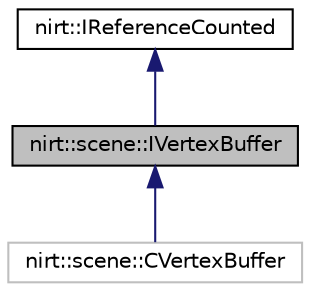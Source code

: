 digraph "nirt::scene::IVertexBuffer"
{
 // LATEX_PDF_SIZE
  edge [fontname="Helvetica",fontsize="10",labelfontname="Helvetica",labelfontsize="10"];
  node [fontname="Helvetica",fontsize="10",shape=record];
  Node1 [label="nirt::scene::IVertexBuffer",height=0.2,width=0.4,color="black", fillcolor="grey75", style="filled", fontcolor="black",tooltip=" "];
  Node2 -> Node1 [dir="back",color="midnightblue",fontsize="10",style="solid",fontname="Helvetica"];
  Node2 [label="nirt::IReferenceCounted",height=0.2,width=0.4,color="black", fillcolor="white", style="filled",URL="$classnirt_1_1IReferenceCounted.html",tooltip="Base class of most objects of the Nirtcpp Engine."];
  Node1 -> Node3 [dir="back",color="midnightblue",fontsize="10",style="solid",fontname="Helvetica"];
  Node3 [label="nirt::scene::CVertexBuffer",height=0.2,width=0.4,color="grey75", fillcolor="white", style="filled",URL="$classnirt_1_1scene_1_1CVertexBuffer.html",tooltip=" "];
}
